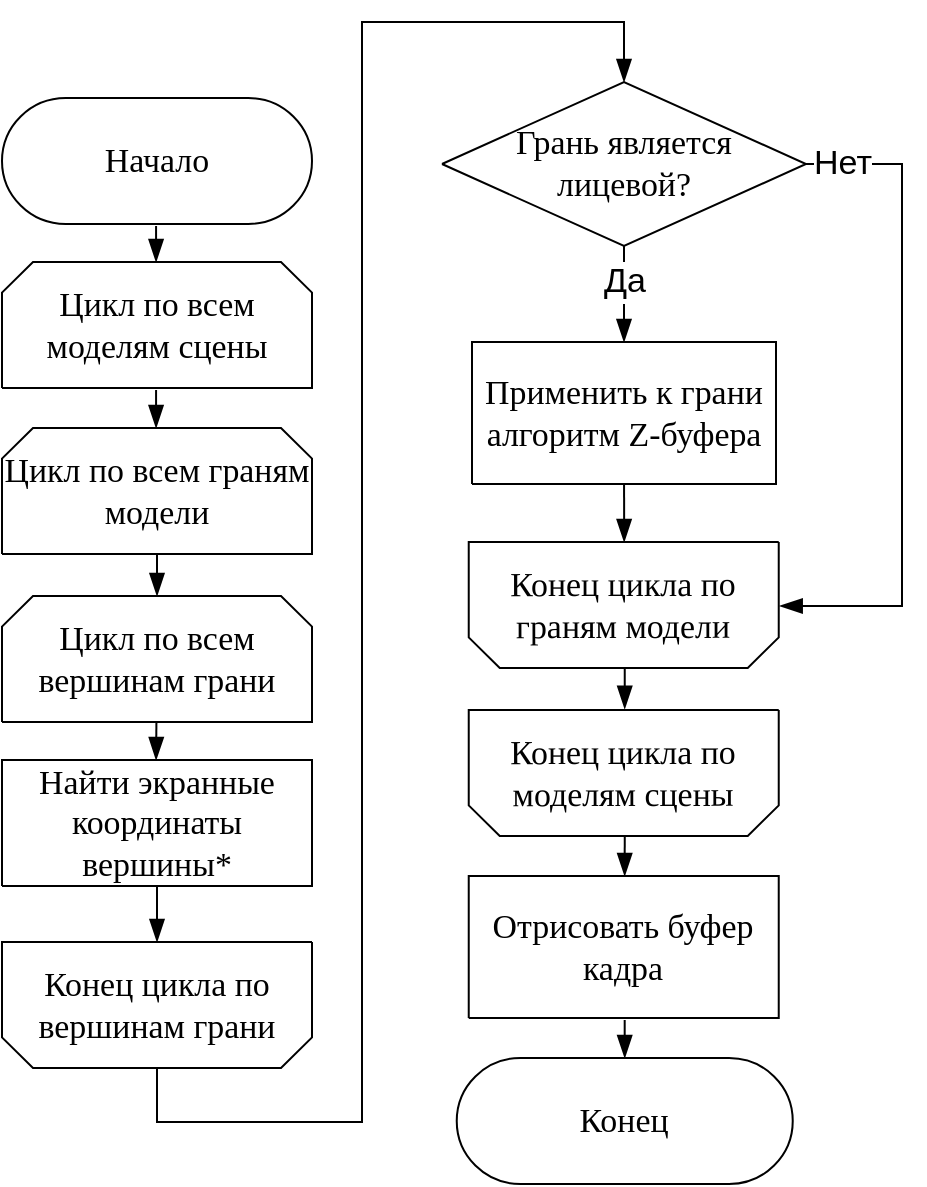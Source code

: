 <mxfile version="18.0.6" type="device"><diagram name="Страница-1" id="Page-1"><mxGraphModel dx="1117" dy="836" grid="1" gridSize="10" guides="1" tooltips="1" connect="1" arrows="1" fold="1" page="1" pageScale="1" pageWidth="827" pageHeight="1169" math="0" shadow="0"><root><mxCell id="0"/><mxCell id="1" value="Блок-схема" parent="0"/><mxCell id="3" value="&lt;div style=&quot;font-size: 1px&quot;&gt;&lt;font style=&quot;font-size:16.93px;font-family:Calibri;color:#000000;direction:ltr;letter-spacing:0px;line-height:120%;opacity:1&quot;&gt;Начало&lt;br/&gt;&lt;/font&gt;&lt;/div&gt;" style="verticalAlign=middle;align=center;vsdxID=1;fillColor=#FFFFFF;gradientColor=none;shape=stencil(tVJBDsIgEHwNRxoEG+O51n8QS9uNCM2Ctv5eEI2ttV6Mt9md2d0MDBGFa2WnCGfOoz2qHirfErEjnINpFYIPiIiSiKK2qBq0Z1OlupNRGdHJXuKGIc1xluV5nOLsmjorxu71Psk1mJF8s83WX+USD4HD+XZ86PMkX1745KkcwFG0XnqwZsJpiY2i4RSttWwmlOuV6mbtj17m1n9ysvySf/ESwOtPa9A6RWLMv2cgtFJ+RHkD);strokeColor=#000000;spacingTop=-1;spacingBottom=-1;spacingLeft=-1;spacingRight=-1;points=[[0.5,0,0],[0.5,0.5,0],[1,0.5,0]];labelBackgroundColor=none;rounded=0;html=1;whiteSpace=wrap;" parent="1" vertex="1"><mxGeometry x="40" y="88" width="155" height="63" as="geometry"/></mxCell><mxCell id="4" value="&lt;div style=&quot;font-size: 1px&quot;&gt;&lt;font style=&quot;font-size:16.93px;font-family:Calibri;color:#000000;direction:ltr;letter-spacing:0px;line-height:120%;opacity:1&quot;&gt;Цикл по всем моделям сцены&lt;br&gt;&lt;/font&gt;&lt;/div&gt;" style="verticalAlign=middle;align=center;vsdxID=2;fillColor=#FFFFFF;gradientColor=none;shape=stencil(xZTbDoIwDIafZpeQsWHUaw+Jj7HogMa5kTIV3t6RaWAeUKPGux7+tvmapoTPqkKUkjBaWTRbeYSNLQifE8ZAFxLBOovwBeGzzKDM0ez1xvulaJWttTOHtkPt62hbwWjjvYR6f+mlCnRPekl+Qyxw7XJ4Fq90Bhps4yuwuRd90pfWkaihitBYYcHogE4JzGXkZkaZEnmQqo5Sljfhl5BYGnP+GCqJ03EIxOPRdBCm6/g2TvI2zjScPQj+qvLzBU2CBf1xPb85378d7yCOM7r/kIFS/r3089f/xIX8L+KLEw==);points=[[1,0.5,0],[0.5,0.5,0],[0.5,0,0],[0.05,0.12,0],[0.95,0.12,0],[1,0.12,0]];labelBackgroundColor=none;rounded=0;html=1;whiteSpace=wrap;" parent="1" vertex="1"><mxGeometry x="40" y="170" width="155" height="63" as="geometry"/></mxCell><mxCell id="5" value="&lt;div style=&quot;font-size: 1px&quot;&gt;&lt;font style=&quot;font-size:16.93px;font-family:Calibri;color:#000000;direction:ltr;letter-spacing:0px;line-height:120%;opacity:1&quot;&gt;Цикл по всем граням модели&lt;br&gt;&lt;/font&gt;&lt;/div&gt;" style="verticalAlign=middle;align=center;vsdxID=17;fillColor=#FFFFFF;gradientColor=none;shape=stencil(xZTbDoIwDIafZpeQsWHUaw+Jj7HogMa5kTIV3t6RaWAeUKPGux7+tvmapoTPqkKUkjBaWTRbeYSNLQifE8ZAFxLBOovwBeGzzKDM0ez1xvulaJWttTOHtkPt62hbwWjjvYR6f+mlCnRPekl+Qyxw7XJ4Fq90Bhps4yuwuRd90pfWkaihitBYYcHogE4JzGXkZkaZEnmQqo5Sljfhl5BYGnP+GCqJ03EIxOPRdBCm6/g2TvI2zjScPQj+qvLzBU2CBf1xPb85378d7yCOM7r/kIFS/r3089f/xIX8L+KLEw==);points=[[1,0.5,0],[0.5,0.5,0],[0.5,0,0],[0.05,0.12,0],[0.95,0.12,0],[1,0.12,0]];labelBackgroundColor=none;rounded=0;html=1;whiteSpace=wrap;" parent="1" vertex="1"><mxGeometry x="40" y="253" width="155" height="63" as="geometry"/></mxCell><mxCell id="6" value="&lt;div style=&quot;font-size: 1px&quot;&gt;&lt;font style=&quot;font-size:16.93px;font-family:Calibri;color:#000000;direction:ltr;letter-spacing:0px;line-height:120%;opacity:1&quot;&gt;Найти экранные координаты вершины*&lt;br&gt;&lt;/font&gt;&lt;/div&gt;" style="verticalAlign=middle;align=center;vsdxID=19;fillColor=#FFFFFF;gradientColor=none;shape=stencil(nZBLDoAgDERP0z3SIyjew0SURgSD+Lu9kMZoXLhwN9O+tukAlrNpJg1SzDH4QW/URgNYgZTkjA4UkwJUgGXng+6DX1zLfmoymdXo17xh5zmRJ6Q42BWCfc2oJfdAr+Yv+AP9Cb7OJ3H/2JG1HNGz/84klThPVCc=);strokeColor=#000000;spacingTop=-1;spacingBottom=-1;spacingLeft=-1;spacingRight=-1;points=[[1,0.5,0],[0.5,0.5,0],[0.5,0,0]];labelBackgroundColor=none;rounded=0;html=1;whiteSpace=wrap;" parent="1" vertex="1"><mxGeometry x="40" y="419" width="155" height="63" as="geometry"/></mxCell><mxCell id="15" value="&lt;div style=&quot;font-size: 1px&quot;&gt;&lt;p style=&quot;align:center;margin-left:0;margin-right:0;margin-top:0px;margin-bottom:0px;text-indent:0;valign:middle;direction:ltr;&quot;&gt;&lt;font style=&quot;font-size:16.93px;font-family:Calibri;color:#000000;direction:ltr;letter-spacing:0px;line-height:120%;opacity:1&quot;&gt;Применить к грани алгоритм&amp;nbsp;&lt;/font&gt;&lt;font style=&quot;font-size:16.93px;font-family:Themed;color:#000000;direction:ltr;letter-spacing:0px;line-height:120%;opacity:1&quot;&gt;Z-&lt;/font&gt;&lt;font style=&quot;font-size:16.93px;font-family:Themed;color:#000000;direction:ltr;letter-spacing:0px;line-height:120%;opacity:1&quot;&gt;буфера&lt;br&gt;&lt;/font&gt;&lt;/p&gt;&lt;/div&gt;" style="verticalAlign=middle;align=center;vsdxID=26;fillColor=#FFFFFF;gradientColor=none;shape=stencil(nZBLDoAgDERP0z3SIyjew0SURgSD+Lu9kMZoXLhwN9O+tukAlrNpJg1SzDH4QW/URgNYgZTkjA4UkwJUgGXng+6DX1zLfmoymdXo17xh5zmRJ6Q42BWCfc2oJfdAr+Yv+AP9Cb7OJ3H/2JG1HNGz/84klThPVCc=);strokeColor=#000000;spacingTop=-1;spacingBottom=-1;spacingLeft=-1;spacingRight=-1;points=[[1,0.5,0],[0.5,0.5,0],[0.5,0,0]];labelBackgroundColor=none;rounded=0;html=1;whiteSpace=wrap;" parent="1" vertex="1"><mxGeometry x="275" y="210" width="152" height="71" as="geometry"/></mxCell><mxCell id="16" style="vsdxID=37;rotation=180;fillColor=#FFFFFF;gradientColor=none;shape=stencil(xZTbDoIwDIafZpeQsWHUaw+Jj7HogMa5kTIV3t6RaWAeUKPGux7+tvmapoTPqkKUkjBaWTRbeYSNLQifE8ZAFxLBOovwBeGzzKDM0ez1xvulaJWttTOHtkPt62hbwWjjvYR6f+mlCnRPekl+Qyxw7XJ4Fq90Bhps4yuwuRd90pfWkaihitBYYcHogE4JzGXkZkaZEnmQqo5Sljfhl5BYGnP+GCqJ03EIxOPRdBCm6/g2TvI2zjScPQj+qvLzBU2CBf1xPb85378d7yCOM7r/kIFS/r3089f/xIX8L+KLEw==);points=[[1,0.5,0],[0.5,0.5,0],[0.5,0,0],[0.05,0.12,0],[0.95,0.12,0],[1,0.12,0]];labelBackgroundColor=none;rounded=0;html=1;whiteSpace=wrap;" parent="1" vertex="1"><mxGeometry x="273.37" y="310" width="155" height="63" as="geometry"/></mxCell><mxCell id="17" value="&lt;div style=&quot;font-size: 1px&quot;&gt;&lt;font style=&quot;font-size:16.93px;font-family:Calibri;color:#000000;direction:ltr;letter-spacing:0px;line-height:120%;opacity:1&quot;&gt;Конец цикла по граням модели&lt;br&gt;&lt;/font&gt;&lt;/div&gt;" style="text;vsdxID=37;rotation=359.91;fillColor=none;gradientColor=none;points=[[1,0.5,0],[0.5,0.5,0],[0.5,0,0],[0.05,0.12,0],[0.95,0.12,0],[1,0.12,0]];labelBackgroundColor=none;rounded=0;html=1;whiteSpace=wrap;verticalAlign=middle;align=center;strokeColor=none;;html=1;" parent="16" vertex="1"><mxGeometry width="155.49" height="63.91" as="geometry"/></mxCell><mxCell id="18" style="vsdxID=43;rotation=180;fillColor=#FFFFFF;gradientColor=none;shape=stencil(xZTbDoIwDIafZpeQsWHUaw+Jj7HogMa5kTIV3t6RaWAeUKPGux7+tvmapoTPqkKUkjBaWTRbeYSNLQifE8ZAFxLBOovwBeGzzKDM0ez1xvulaJWttTOHtkPt62hbwWjjvYR6f+mlCnRPekl+Qyxw7XJ4Fq90Bhps4yuwuRd90pfWkaihitBYYcHogE4JzGXkZkaZEnmQqo5Sljfhl5BYGnP+GCqJ03EIxOPRdBCm6/g2TvI2zjScPQj+qvLzBU2CBf1xPb85378d7yCOM7r/kIFS/r3089f/xIX8L+KLEw==);points=[[1,0.5,0],[0.5,0.5,0],[0.5,0,0],[0.05,0.12,0],[0.95,0.12,0],[1,0.12,0]];labelBackgroundColor=none;rounded=0;html=1;whiteSpace=wrap;" parent="1" vertex="1"><mxGeometry x="273.37" y="394" width="155" height="63" as="geometry"/></mxCell><mxCell id="19" value="&lt;div style=&quot;font-size: 1px&quot;&gt;&lt;font style=&quot;font-size:16.93px;font-family:Calibri;color:#000000;direction:ltr;letter-spacing:0px;line-height:120%;opacity:1&quot;&gt;Конец цикла по моделям сцены&lt;br&gt;&lt;/font&gt;&lt;/div&gt;" style="text;vsdxID=43;rotation=359.91;fillColor=none;gradientColor=none;points=[[1,0.5,0],[0.5,0.5,0],[0.5,0,0],[0.05,0.12,0],[0.95,0.12,0],[1,0.12,0]];labelBackgroundColor=none;rounded=0;html=1;whiteSpace=wrap;verticalAlign=middle;align=center;strokeColor=none;;html=1;" parent="18" vertex="1"><mxGeometry width="155.49" height="63.91" as="geometry"/></mxCell><mxCell id="20" value="&lt;div style=&quot;font-size: 1px&quot;&gt;&lt;font style=&quot;font-size:16.93px;font-family:Calibri;color:#000000;direction:ltr;letter-spacing:0px;line-height:120%;opacity:1&quot;&gt;Отрисовать буфер кадра&lt;br/&gt;&lt;/font&gt;&lt;/div&gt;" style="verticalAlign=middle;align=center;vsdxID=44;fillColor=#FFFFFF;gradientColor=none;shape=stencil(nZBLDoAgDERP0z3SIyjew0SURgSD+Lu9kMZoXLhwN9O+tukAlrNpJg1SzDH4QW/URgNYgZTkjA4UkwJUgGXng+6DX1zLfmoymdXo17xh5zmRJ6Q42BWCfc2oJfdAr+Yv+AP9Cb7OJ3H/2JG1HNGz/84klThPVCc=);strokeColor=#000000;spacingTop=-1;spacingBottom=-1;spacingLeft=-1;spacingRight=-1;points=[[1,0.5,0],[0.5,0.5,0],[0.5,0,0]];labelBackgroundColor=none;rounded=0;html=1;whiteSpace=wrap;" parent="1" vertex="1"><mxGeometry x="273.37" y="477" width="155" height="71" as="geometry"/></mxCell><mxCell id="21" value="&lt;div style=&quot;font-size: 1px&quot;&gt;&lt;font style=&quot;font-size:16.93px;font-family:Calibri;color:#000000;direction:ltr;letter-spacing:0px;line-height:120%;opacity:1&quot;&gt;Конец&lt;br/&gt;&lt;/font&gt;&lt;/div&gt;" style="verticalAlign=middle;align=center;vsdxID=45;fillColor=#FFFFFF;gradientColor=none;shape=stencil(tVLREoIgEPwaHnEQqrFn0/9gEpWJwDko7e+DsEkze2l627vdu5uFRSy3Le8EosQ6MCfRy8q1iB0QpVK3AqTzCLECsbw2IBowF13FuuNBGdDZXMOGIc6lWbLfhSlKbmOHkEddRrmSeiLP0oRsvsk5HD0Hy+0w6rdRvr7wyWM+SIvBOO6k0TNOcWgE9qdwrXgzo2wvRLdof/SytP6Tk/WX/IsXD15/WkulYiSm/HsGfCvmhxV3);strokeColor=#000000;spacingTop=-1;spacingBottom=-1;spacingLeft=-1;spacingRight=-1;points=[[0.5,0,0],[0.5,0.5,0],[1,0.5,0]];labelBackgroundColor=none;rounded=0;html=1;whiteSpace=wrap;" parent="1" vertex="1"><mxGeometry x="267.37" y="568" width="168" height="63" as="geometry"/></mxCell><mxCell id="2VHlhwfy4bFdqbPnvU5Y-39" value="&lt;div style=&quot;font-size: 1px&quot;&gt;&lt;font style=&quot;font-size:16.93px;font-family:Calibri;color:#000000;direction:ltr;letter-spacing:0px;line-height:120%;opacity:1&quot;&gt;Цикл по всем вершинам грани&lt;br&gt;&lt;/font&gt;&lt;/div&gt;" style="verticalAlign=middle;align=center;vsdxID=17;fillColor=#FFFFFF;gradientColor=none;shape=stencil(xZTbDoIwDIafZpeQsWHUaw+Jj7HogMa5kTIV3t6RaWAeUKPGux7+tvmapoTPqkKUkjBaWTRbeYSNLQifE8ZAFxLBOovwBeGzzKDM0ez1xvulaJWttTOHtkPt62hbwWjjvYR6f+mlCnRPekl+Qyxw7XJ4Fq90Bhps4yuwuRd90pfWkaihitBYYcHogE4JzGXkZkaZEnmQqo5Sljfhl5BYGnP+GCqJ03EIxOPRdBCm6/g2TvI2zjScPQj+qvLzBU2CBf1xPb85378d7yCOM7r/kIFS/r3089f/xIX8L+KLEw==);points=[[1,0.5,0],[0.5,0.5,0],[0.5,0,0],[0.05,0.12,0],[0.95,0.12,0],[1,0.12,0]];labelBackgroundColor=none;rounded=0;html=1;whiteSpace=wrap;" vertex="1" parent="1"><mxGeometry x="40" y="337" width="155" height="63" as="geometry"/></mxCell><mxCell id="2VHlhwfy4bFdqbPnvU5Y-40" style="vsdxID=48;edgeStyle=none;startArrow=none;endArrow=blockThin;startSize=9;endSize=9;spacingTop=0;spacingBottom=0;spacingLeft=0;spacingRight=0;verticalAlign=middle;html=1;labelBackgroundColor=#ffffff;rounded=0;" edge="1" parent="1" source="5" target="2VHlhwfy4bFdqbPnvU5Y-39"><mxGeometry relative="1" as="geometry"><mxPoint x="10" as="offset"/><Array as="points"/><mxPoint x="127.28" y="410" as="sourcePoint"/><mxPoint x="127" y="450" as="targetPoint"/></mxGeometry></mxCell><mxCell id="2" value="Соединительная линия" parent="0"/><mxCell id="22" parent="2" vertex="1"><mxGeometry x="340" y="502" as="geometry"/></mxCell><mxCell id="24" parent="2" vertex="1"><mxGeometry x="468" y="490" as="geometry"/></mxCell><mxCell id="27" style="vsdxID=61;edgeStyle=none;startArrow=none;endArrow=blockThin;startSize=9;endSize=9;spacingTop=0;spacingBottom=0;spacingLeft=0;spacingRight=0;verticalAlign=middle;html=1;labelBackgroundColor=#ffffff;rounded=0;exitX=0.503;exitY=1.014;exitDx=0;exitDy=0;exitPerimeter=0;entryX=0.5;entryY=0;entryDx=0;entryDy=0;entryPerimeter=0;" parent="2" source="20" target="21" edge="1"><mxGeometry relative="1" as="geometry"><mxPoint x="10" y="-1" as="offset"/><Array as="points"/></mxGeometry></mxCell><mxCell id="28" style="vsdxID=58;edgeStyle=none;startArrow=none;endArrow=blockThin;startSize=9;endSize=9;spacingTop=0;spacingBottom=0;spacingLeft=0;spacingRight=0;verticalAlign=middle;html=1;labelBackgroundColor=#ffffff;rounded=0;entryX=0.503;entryY=0;entryDx=0;entryDy=0;entryPerimeter=0;" parent="2" source="18" target="20" edge="1"><mxGeometry relative="1" as="geometry"><mxPoint x="10" y="-1" as="offset"/><Array as="points"><mxPoint x="351.37" y="457"/></Array></mxGeometry></mxCell><mxCell id="29" style="vsdxID=57;edgeStyle=none;startArrow=none;endArrow=blockThin;startSize=9;endSize=9;spacingTop=0;spacingBottom=0;spacingLeft=0;spacingRight=0;verticalAlign=middle;html=1;labelBackgroundColor=#ffffff;rounded=0;" parent="2" source="16" target="18" edge="1"><mxGeometry relative="1" as="geometry"><mxPoint x="10" y="-1" as="offset"/><Array as="points"><mxPoint x="351.37" y="374"/><mxPoint x="351.37" y="393.4"/></Array></mxGeometry></mxCell><mxCell id="36" style="vsdxID=46;edgeStyle=none;startArrow=none;endArrow=blockThin;startSize=9;endSize=9;spacingTop=0;spacingBottom=0;spacingLeft=0;spacingRight=0;verticalAlign=middle;html=1;labelBackgroundColor=#ffffff;rounded=0;exitX=0.497;exitY=1.016;exitDx=0;exitDy=0;exitPerimeter=0;entryX=0.497;entryY=0;entryDx=0;entryDy=0;entryPerimeter=0;" parent="2" source="3" target="4" edge="1"><mxGeometry relative="1" as="geometry"><mxPoint x="10" as="offset"/><Array as="points"/></mxGeometry></mxCell><mxCell id="37" style="vsdxID=47;edgeStyle=none;startArrow=none;endArrow=blockThin;startSize=9;endSize=9;spacingTop=0;spacingBottom=0;spacingLeft=0;spacingRight=0;verticalAlign=middle;html=1;labelBackgroundColor=#ffffff;rounded=0;exitX=0.497;exitY=1.016;exitDx=0;exitDy=0;exitPerimeter=0;entryX=0.497;entryY=0;entryDx=0;entryDy=0;entryPerimeter=0;" parent="2" source="4" target="5" edge="1"><mxGeometry relative="1" as="geometry"><mxPoint x="10" as="offset"/><Array as="points"/></mxGeometry></mxCell><mxCell id="38" style="vsdxID=48;edgeStyle=none;startArrow=none;endArrow=blockThin;startSize=9;endSize=9;spacingTop=0;spacingBottom=0;spacingLeft=0;spacingRight=0;verticalAlign=middle;html=1;labelBackgroundColor=#ffffff;rounded=0;entryX=0.497;entryY=0;entryDx=0;entryDy=0;entryPerimeter=0;" parent="2" source="2VHlhwfy4bFdqbPnvU5Y-39" target="6" edge="1"><mxGeometry relative="1" as="geometry"><mxPoint x="10" as="offset"/><Array as="points"/><mxPoint x="117" y="400" as="sourcePoint"/></mxGeometry></mxCell><mxCell id="39" style="vsdxID=49;edgeStyle=orthogonalEdgeStyle;startArrow=none;endArrow=blockThin;startSize=9;endSize=9;spacingTop=0;spacingBottom=0;spacingLeft=0;spacingRight=0;verticalAlign=middle;html=1;labelBackgroundColor=#ffffff;rounded=0;entryX=0.5;entryY=0;entryDx=0;entryDy=0;entryPerimeter=0;" parent="2" source="2VHlhwfy4bFdqbPnvU5Y-41" target="2VHlhwfy4bFdqbPnvU5Y-47" edge="1"><mxGeometry relative="1" as="geometry"><mxPoint x="10" as="offset"/><Array as="points"><mxPoint x="118" y="600"/><mxPoint x="220" y="600"/><mxPoint x="220" y="50"/><mxPoint x="351" y="50"/></Array><mxPoint x="230" y="370" as="targetPoint"/></mxGeometry></mxCell><mxCell id="2VHlhwfy4bFdqbPnvU5Y-41" value="&lt;div style=&quot;font-size: 1px&quot;&gt;&lt;font style=&quot;font-size:16.93px;font-family:Calibri;color:#000000;direction:ltr;letter-spacing:0px;line-height:120%;opacity:1&quot;&gt;Конец цикла по вершинам грани&lt;br&gt;&lt;/font&gt;&lt;/div&gt;" style="verticalAlign=middle;align=center;vsdxID=17;fillColor=#FFFFFF;gradientColor=none;shape=stencil(xZTbDoIwDIafZpeQsWHUaw+Jj7HogMa5kTIV3t6RaWAeUKPGux7+tvmapoTPqkKUkjBaWTRbeYSNLQifE8ZAFxLBOovwBeGzzKDM0ez1xvulaJWttTOHtkPt62hbwWjjvYR6f+mlCnRPekl+Qyxw7XJ4Fq90Bhps4yuwuRd90pfWkaihitBYYcHogE4JzGXkZkaZEnmQqo5Sljfhl5BYGnP+GCqJ03EIxOPRdBCm6/g2TvI2zjScPQj+qvLzBU2CBf1xPb85378d7yCOM7r/kIFS/r3089f/xIX8L+KLEw==);points=[[1,0.5,0],[0.5,0.5,0],[0.5,0,0],[0.05,0.12,0],[0.95,0.12,0],[1,0.12,0]];labelBackgroundColor=none;rounded=0;html=1;whiteSpace=wrap;direction=west;" vertex="1" parent="2"><mxGeometry x="40" y="510" width="155" height="63" as="geometry"/></mxCell><mxCell id="2VHlhwfy4bFdqbPnvU5Y-44" style="vsdxID=48;edgeStyle=none;startArrow=none;endArrow=blockThin;startSize=9;endSize=9;spacingTop=0;spacingBottom=0;spacingLeft=0;spacingRight=0;verticalAlign=middle;html=1;labelBackgroundColor=#ffffff;rounded=0;" edge="1" parent="2" source="6" target="2VHlhwfy4bFdqbPnvU5Y-41"><mxGeometry relative="1" as="geometry"><mxPoint x="10" as="offset"/><Array as="points"/><mxPoint x="127.188" y="410" as="sourcePoint"/><mxPoint x="127" y="429" as="targetPoint"/></mxGeometry></mxCell><mxCell id="2VHlhwfy4bFdqbPnvU5Y-47" style="vsdxID=25;fillColor=#FFFFFF;gradientColor=none;shape=stencil(UzV2Ls5ILEhVNTIoLinKz04tz0wpyVA1dlE1MsrMy0gtyiwBslSNXVWNndPyi1LTi/JL81Ig/IJEkEoQKze/DGRCBUSfAUiHkUElhGcK4bpBVOZk5iGpNEVVikeloQHZpsK0YlWLz1QgA+HFtMycHEgIIcujBwlQCBKcxq4A);strokeColor=#000000;spacingTop=-1;spacingBottom=-1;spacingLeft=-1;spacingRight=-1;points=[[1,0.5,0],[0.5,0,0],[0.5,0,0]];labelBackgroundColor=none;rounded=0;html=1;whiteSpace=wrap;" vertex="1" parent="2"><mxGeometry x="260" y="80" width="182" height="82" as="geometry"/></mxCell><mxCell id="2VHlhwfy4bFdqbPnvU5Y-48" value="&lt;div style=&quot;font-size: 1px&quot;&gt;&lt;p style=&quot;align:center;margin-left:0;margin-right:0;margin-top:0px;margin-bottom:0px;text-indent:0;valign:middle;direction:ltr;&quot;&gt;&lt;font face=&quot;Calibri&quot; style=&quot;font-size: 16.93px; color: rgb(0, 0, 0); direction: ltr; letter-spacing: 0px; line-height: 120%; opacity: 1;&quot;&gt;Грань является лицевой?&lt;/font&gt;&lt;/p&gt;&lt;/div&gt;" style="text;vsdxID=25;fillColor=none;gradientColor=none;strokeColor=none;spacingTop=-1;spacingBottom=-1;spacingLeft=-1;spacingRight=-1;points=[[1,0.5,0],[0.5,0,0],[0.5,0,0]];labelBackgroundColor=none;rounded=0;html=1;whiteSpace=wrap;verticalAlign=middle;align=center;;html=1;" vertex="1" parent="2VHlhwfy4bFdqbPnvU5Y-47"><mxGeometry x="15.23" y="9.6" width="152.28" height="62.06" as="geometry"/></mxCell><mxCell id="2VHlhwfy4bFdqbPnvU5Y-50" style="vsdxID=46;edgeStyle=orthogonalEdgeStyle;startArrow=none;endArrow=blockThin;startSize=9;endSize=9;spacingTop=0;spacingBottom=0;spacingLeft=0;spacingRight=0;verticalAlign=middle;html=1;labelBackgroundColor=#ffffff;rounded=0;" edge="1" parent="2" source="2VHlhwfy4bFdqbPnvU5Y-47" target="15"><mxGeometry relative="1" as="geometry"><mxPoint x="10" as="offset"/><Array as="points"><mxPoint x="351" y="200"/><mxPoint x="351" y="200"/></Array><mxPoint x="480" y="120" as="sourcePoint"/><mxPoint x="351" y="200" as="targetPoint"/></mxGeometry></mxCell><mxCell id="2VHlhwfy4bFdqbPnvU5Y-51" value="Да" style="edgeLabel;html=1;align=center;verticalAlign=middle;resizable=0;points=[];fontSize=17;" vertex="1" connectable="0" parent="2VHlhwfy4bFdqbPnvU5Y-50"><mxGeometry x="-0.267" relative="1" as="geometry"><mxPoint as="offset"/></mxGeometry></mxCell><mxCell id="2VHlhwfy4bFdqbPnvU5Y-55" style="vsdxID=46;edgeStyle=none;startArrow=none;endArrow=blockThin;startSize=9;endSize=9;spacingTop=0;spacingBottom=0;spacingLeft=0;spacingRight=0;verticalAlign=middle;html=1;labelBackgroundColor=#ffffff;rounded=0;" edge="1" parent="2" source="15" target="17"><mxGeometry relative="1" as="geometry"><mxPoint x="10" as="offset"/><Array as="points"/><mxPoint x="290" y="170" as="sourcePoint"/><mxPoint x="290" y="188" as="targetPoint"/></mxGeometry></mxCell><mxCell id="2VHlhwfy4bFdqbPnvU5Y-56" style="vsdxID=49;edgeStyle=orthogonalEdgeStyle;startArrow=none;endArrow=blockThin;startSize=9;endSize=9;spacingTop=0;spacingBottom=0;spacingLeft=0;spacingRight=0;verticalAlign=middle;html=1;labelBackgroundColor=#ffffff;rounded=0;" edge="1" parent="2" source="2VHlhwfy4bFdqbPnvU5Y-47" target="17"><mxGeometry relative="1" as="geometry"><mxPoint x="10" as="offset"/><Array as="points"><mxPoint x="490" y="121"/><mxPoint x="490" y="342"/></Array><mxPoint x="127.533" y="583" as="sourcePoint"/><mxPoint x="361" y="90" as="targetPoint"/></mxGeometry></mxCell><mxCell id="2VHlhwfy4bFdqbPnvU5Y-57" value="Нет" style="edgeLabel;html=1;align=center;verticalAlign=middle;resizable=0;points=[];fontSize=17;" vertex="1" connectable="0" parent="2VHlhwfy4bFdqbPnvU5Y-56"><mxGeometry x="-0.932" relative="1" as="geometry"><mxPoint x="7" as="offset"/></mxGeometry></mxCell></root></mxGraphModel></diagram></mxfile>